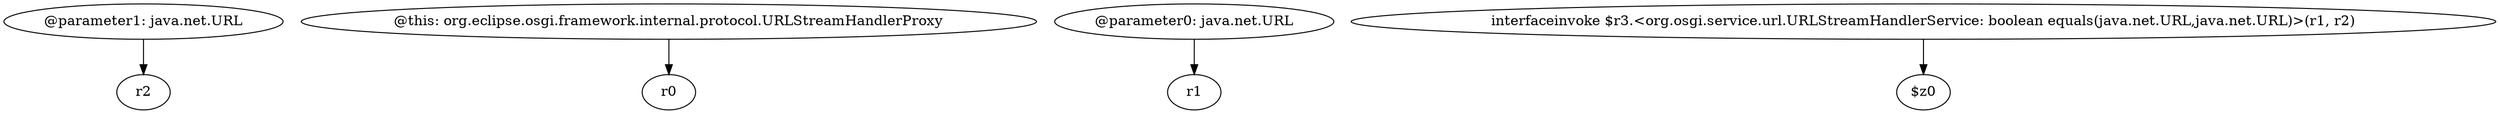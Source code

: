 digraph g {
0[label="@parameter1: java.net.URL"]
1[label="r2"]
0->1[label=""]
2[label="@this: org.eclipse.osgi.framework.internal.protocol.URLStreamHandlerProxy"]
3[label="r0"]
2->3[label=""]
4[label="@parameter0: java.net.URL"]
5[label="r1"]
4->5[label=""]
6[label="interfaceinvoke $r3.<org.osgi.service.url.URLStreamHandlerService: boolean equals(java.net.URL,java.net.URL)>(r1, r2)"]
7[label="$z0"]
6->7[label=""]
}